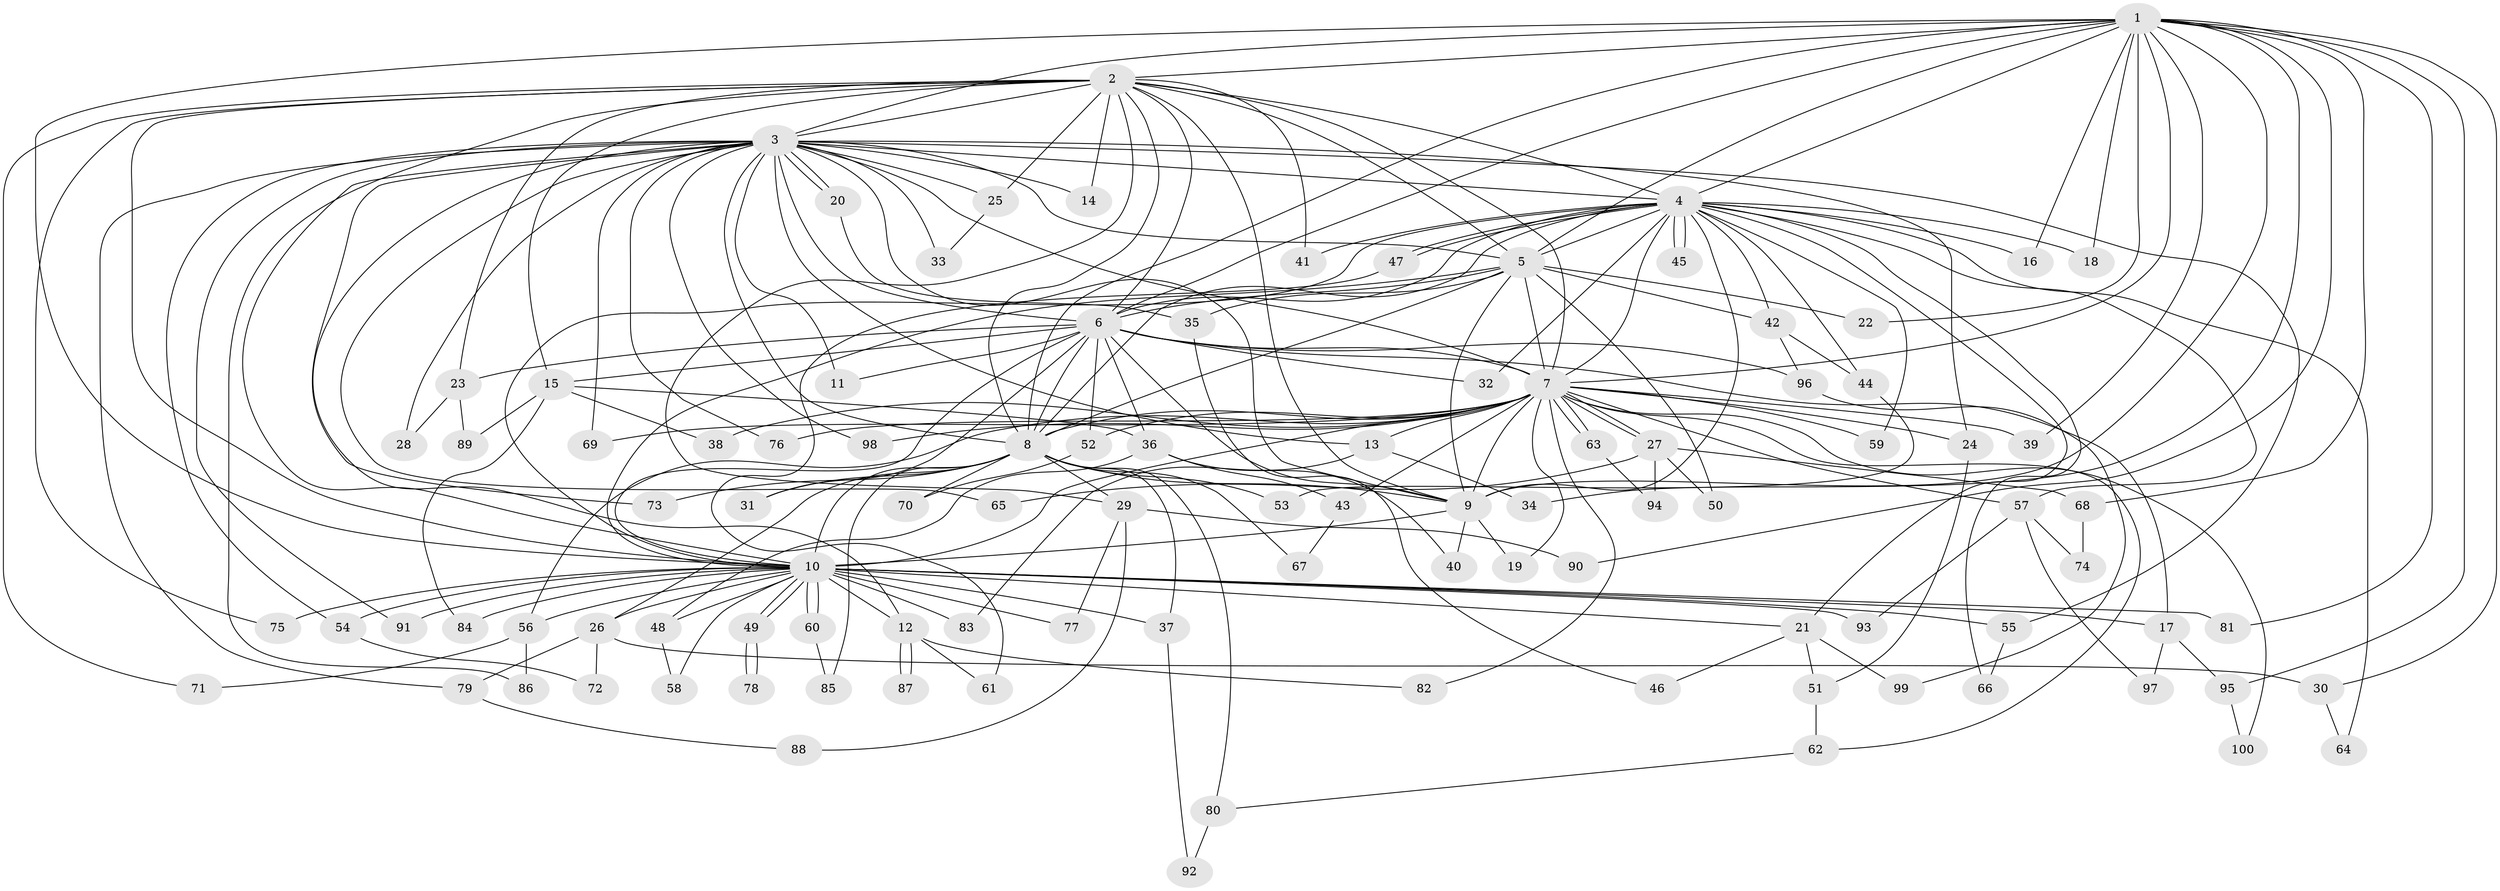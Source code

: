 // Generated by graph-tools (version 1.1) at 2025/10/02/27/25 16:10:59]
// undirected, 100 vertices, 225 edges
graph export_dot {
graph [start="1"]
  node [color=gray90,style=filled];
  1;
  2;
  3;
  4;
  5;
  6;
  7;
  8;
  9;
  10;
  11;
  12;
  13;
  14;
  15;
  16;
  17;
  18;
  19;
  20;
  21;
  22;
  23;
  24;
  25;
  26;
  27;
  28;
  29;
  30;
  31;
  32;
  33;
  34;
  35;
  36;
  37;
  38;
  39;
  40;
  41;
  42;
  43;
  44;
  45;
  46;
  47;
  48;
  49;
  50;
  51;
  52;
  53;
  54;
  55;
  56;
  57;
  58;
  59;
  60;
  61;
  62;
  63;
  64;
  65;
  66;
  67;
  68;
  69;
  70;
  71;
  72;
  73;
  74;
  75;
  76;
  77;
  78;
  79;
  80;
  81;
  82;
  83;
  84;
  85;
  86;
  87;
  88;
  89;
  90;
  91;
  92;
  93;
  94;
  95;
  96;
  97;
  98;
  99;
  100;
  1 -- 2;
  1 -- 3;
  1 -- 4;
  1 -- 5;
  1 -- 6;
  1 -- 7;
  1 -- 8;
  1 -- 9;
  1 -- 10;
  1 -- 16;
  1 -- 18;
  1 -- 22;
  1 -- 30;
  1 -- 34;
  1 -- 39;
  1 -- 68;
  1 -- 81;
  1 -- 90;
  1 -- 95;
  2 -- 3;
  2 -- 4;
  2 -- 5;
  2 -- 6;
  2 -- 7;
  2 -- 8;
  2 -- 9;
  2 -- 10;
  2 -- 14;
  2 -- 15;
  2 -- 23;
  2 -- 25;
  2 -- 29;
  2 -- 41;
  2 -- 71;
  2 -- 75;
  2 -- 86;
  3 -- 4;
  3 -- 5;
  3 -- 6;
  3 -- 7;
  3 -- 8;
  3 -- 9;
  3 -- 10;
  3 -- 11;
  3 -- 12;
  3 -- 13;
  3 -- 14;
  3 -- 20;
  3 -- 20;
  3 -- 24;
  3 -- 25;
  3 -- 28;
  3 -- 33;
  3 -- 54;
  3 -- 55;
  3 -- 65;
  3 -- 69;
  3 -- 73;
  3 -- 76;
  3 -- 79;
  3 -- 91;
  3 -- 98;
  4 -- 5;
  4 -- 6;
  4 -- 7;
  4 -- 8;
  4 -- 9;
  4 -- 10;
  4 -- 16;
  4 -- 18;
  4 -- 21;
  4 -- 32;
  4 -- 41;
  4 -- 42;
  4 -- 44;
  4 -- 45;
  4 -- 45;
  4 -- 47;
  4 -- 47;
  4 -- 57;
  4 -- 59;
  4 -- 64;
  4 -- 66;
  5 -- 6;
  5 -- 7;
  5 -- 8;
  5 -- 9;
  5 -- 10;
  5 -- 22;
  5 -- 35;
  5 -- 42;
  5 -- 50;
  6 -- 7;
  6 -- 8;
  6 -- 9;
  6 -- 10;
  6 -- 11;
  6 -- 15;
  6 -- 17;
  6 -- 23;
  6 -- 31;
  6 -- 32;
  6 -- 36;
  6 -- 52;
  6 -- 96;
  7 -- 8;
  7 -- 9;
  7 -- 10;
  7 -- 13;
  7 -- 19;
  7 -- 24;
  7 -- 27;
  7 -- 27;
  7 -- 38;
  7 -- 39;
  7 -- 43;
  7 -- 52;
  7 -- 56;
  7 -- 57;
  7 -- 59;
  7 -- 62;
  7 -- 63;
  7 -- 63;
  7 -- 69;
  7 -- 76;
  7 -- 82;
  7 -- 98;
  7 -- 100;
  8 -- 9;
  8 -- 10;
  8 -- 26;
  8 -- 29;
  8 -- 31;
  8 -- 37;
  8 -- 53;
  8 -- 67;
  8 -- 70;
  8 -- 73;
  8 -- 80;
  8 -- 85;
  9 -- 10;
  9 -- 19;
  9 -- 40;
  10 -- 12;
  10 -- 17;
  10 -- 21;
  10 -- 26;
  10 -- 37;
  10 -- 48;
  10 -- 49;
  10 -- 49;
  10 -- 54;
  10 -- 55;
  10 -- 56;
  10 -- 58;
  10 -- 60;
  10 -- 60;
  10 -- 75;
  10 -- 77;
  10 -- 81;
  10 -- 83;
  10 -- 84;
  10 -- 91;
  10 -- 93;
  12 -- 61;
  12 -- 82;
  12 -- 87;
  12 -- 87;
  13 -- 34;
  13 -- 83;
  15 -- 36;
  15 -- 38;
  15 -- 84;
  15 -- 89;
  17 -- 95;
  17 -- 97;
  20 -- 35;
  21 -- 46;
  21 -- 51;
  21 -- 99;
  23 -- 28;
  23 -- 89;
  24 -- 51;
  25 -- 33;
  26 -- 30;
  26 -- 72;
  26 -- 79;
  27 -- 50;
  27 -- 65;
  27 -- 68;
  27 -- 94;
  29 -- 77;
  29 -- 88;
  29 -- 90;
  30 -- 64;
  35 -- 46;
  36 -- 40;
  36 -- 43;
  36 -- 48;
  37 -- 92;
  42 -- 44;
  42 -- 96;
  43 -- 67;
  44 -- 53;
  47 -- 61;
  48 -- 58;
  49 -- 78;
  49 -- 78;
  51 -- 62;
  52 -- 70;
  54 -- 72;
  55 -- 66;
  56 -- 71;
  56 -- 86;
  57 -- 74;
  57 -- 93;
  57 -- 97;
  60 -- 85;
  62 -- 80;
  63 -- 94;
  68 -- 74;
  79 -- 88;
  80 -- 92;
  95 -- 100;
  96 -- 99;
}

